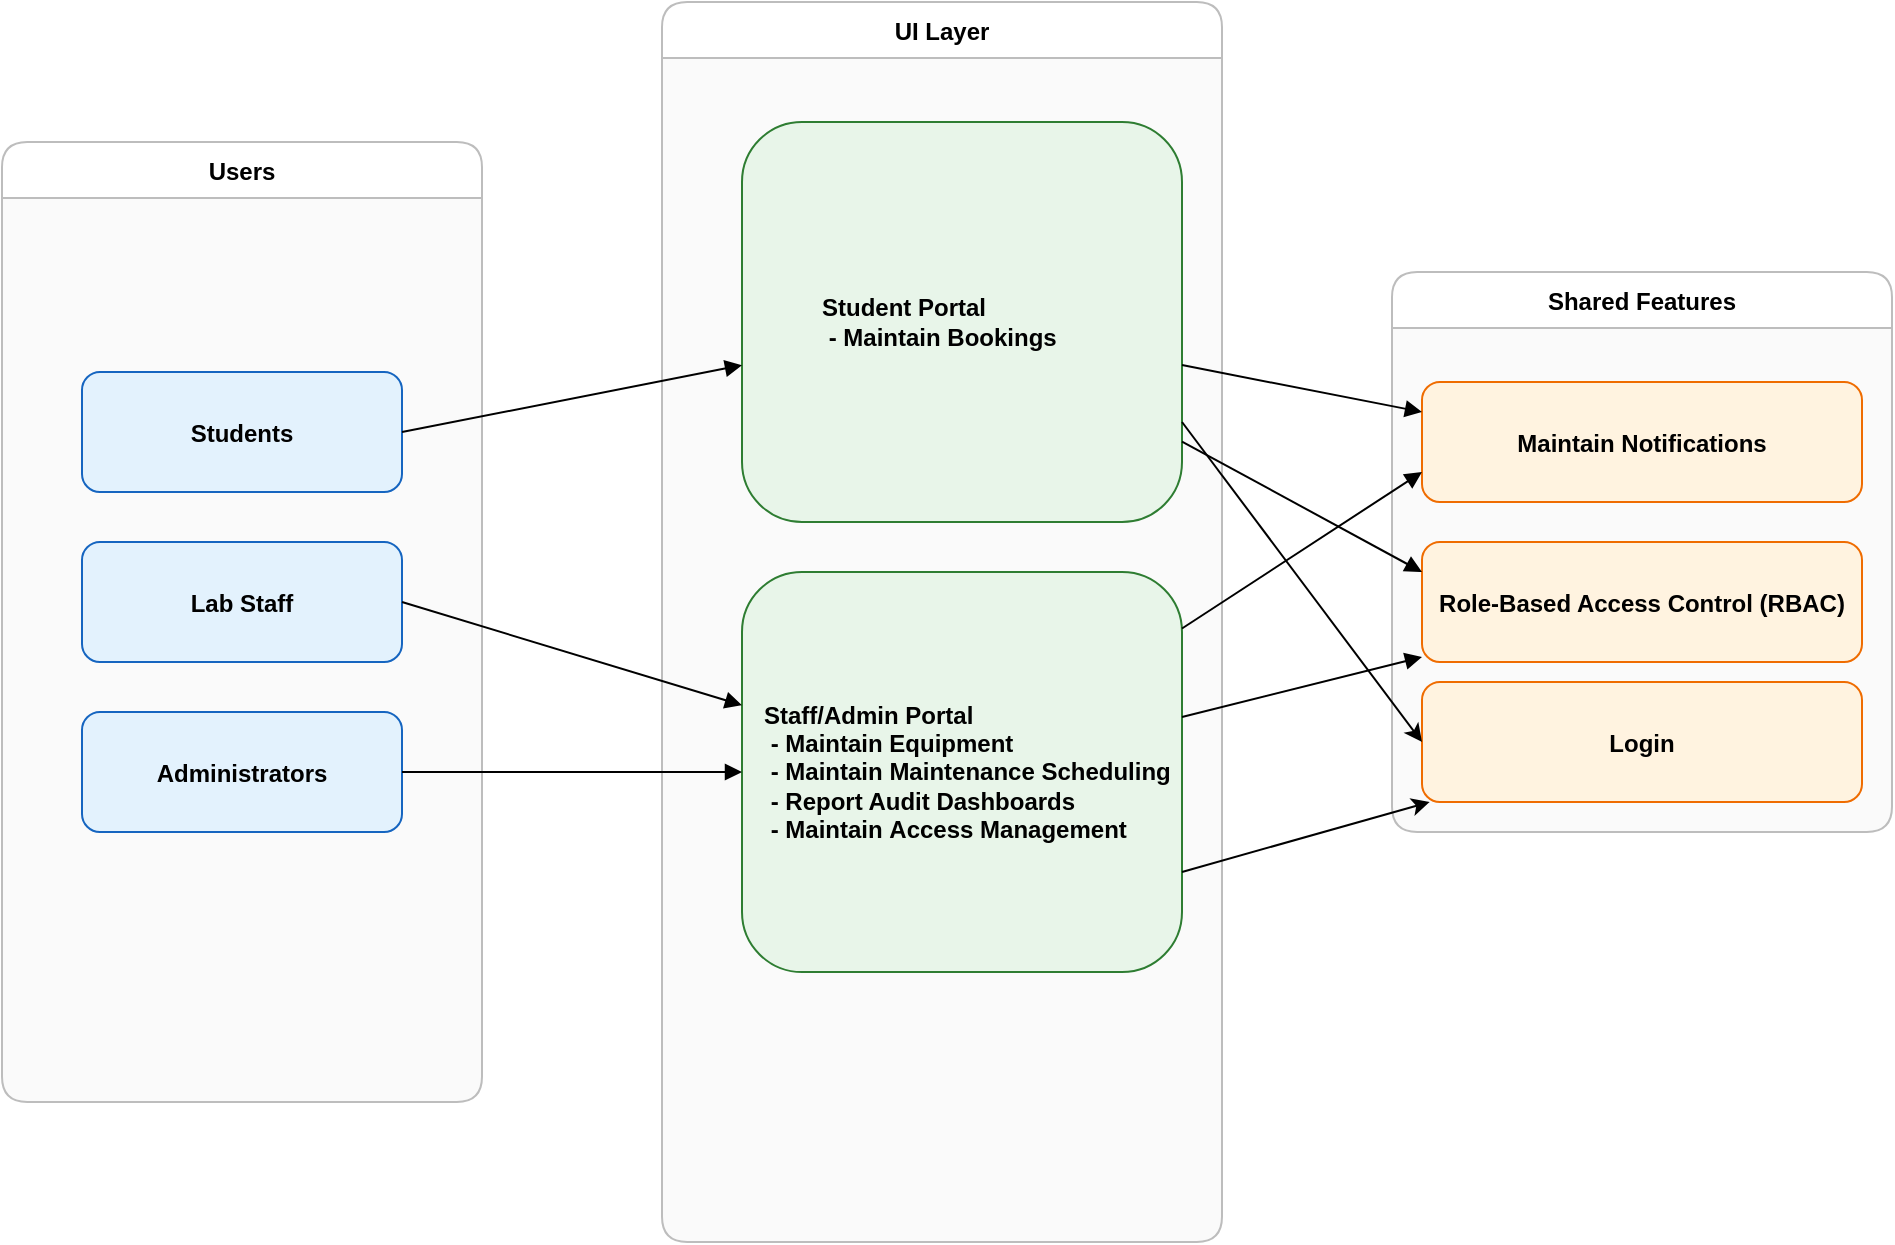 <mxfile>
    <diagram name="UI Layer Decomposition" id="0">
        <mxGraphModel dx="801" dy="747" grid="1" gridSize="10" guides="1" tooltips="1" connect="1" arrows="1" fold="1" page="1" pageScale="1" pageWidth="1100" pageHeight="850" math="0" shadow="0">
            <root>
                <mxCell id="0"/>
                <mxCell id="1" parent="0"/>
                <mxCell id="lane_users" value="Users" style="shape=swimlane;rounded=1;horizontal=0;startSize=28;swimlaneFillColor=#FAFAFA;strokeColor=#BDBDBD;fontStyle=1;rotation=90;" parent="1" vertex="1">
                    <mxGeometry x="-60" y="240" width="480" height="240" as="geometry"/>
                </mxCell>
                <mxCell id="actor_students" value="Students" style="shape=rectangle;rounded=1;fillColor=#E3F2FD;strokeColor=#1565C0;fontStyle=1;" parent="lane_users" vertex="1">
                    <mxGeometry x="160" y="-5" width="160" height="60" as="geometry"/>
                </mxCell>
                <mxCell id="actor_staff" value="Lab Staff" style="shape=rectangle;rounded=1;fillColor=#E3F2FD;strokeColor=#1565C0;fontStyle=1;" parent="lane_users" vertex="1">
                    <mxGeometry x="160" y="80" width="160" height="60" as="geometry"/>
                </mxCell>
                <mxCell id="actor_admins" value="Administrators" style="shape=rectangle;rounded=1;fillColor=#E3F2FD;strokeColor=#1565C0;fontStyle=1;" parent="lane_users" vertex="1">
                    <mxGeometry x="160" y="165" width="160" height="60" as="geometry"/>
                </mxCell>
                <mxCell id="lane_ui" value="UI Layer" style="shape=swimlane;rounded=1;horizontal=0;startSize=28;swimlaneFillColor=#FAFAFA;strokeColor=#BDBDBD;fontStyle=1;rotation=90;" parent="1" vertex="1">
                    <mxGeometry x="220" y="220" width="620" height="280" as="geometry"/>
                </mxCell>
                <mxCell id="ui_student" value="" style="shape=rectangle;rounded=1;fillColor=#E8F5E9;strokeColor=#2E7D32;fontStyle=1;align=center;" parent="lane_ui" vertex="1">
                    <mxGeometry x="210" y="-110" width="220" height="200" as="geometry"/>
                </mxCell>
                <mxCell id="ui_staffadmin" value="" style="shape=rectangle;rounded=1;fillColor=#E8F5E9;strokeColor=#2E7D32;fontStyle=1;" parent="lane_ui" vertex="1">
                    <mxGeometry x="210" y="115" width="220" height="200" as="geometry"/>
                </mxCell>
                <mxCell id="3" value="&lt;span style=&quot;color: rgb(0, 0, 0); font-weight: 700; text-wrap-mode: nowrap;&quot;&gt;Student Portal&lt;/span&gt;&lt;br style=&quot;color: rgb(63, 63, 63); scrollbar-color: rgb(226, 226, 226) rgb(251, 251, 251); padding: 0px; margin: 0px; font-weight: 700; text-wrap-mode: nowrap;&quot;&gt;&lt;span style=&quot;color: rgb(0, 0, 0); font-weight: 700; text-wrap-mode: nowrap;&quot;&gt;&amp;nbsp;- Maintain Bookings&lt;/span&gt;" style="text;html=1;align=left;verticalAlign=middle;whiteSpace=wrap;rounded=0;" vertex="1" parent="lane_ui">
                    <mxGeometry x="247.5" y="-50" width="145" height="80" as="geometry"/>
                </mxCell>
                <mxCell id="4" value="&lt;span style=&quot;color: rgb(0, 0, 0); font-weight: 700; text-wrap-mode: nowrap;&quot;&gt;Staff/Admin Portal&lt;/span&gt;&lt;br style=&quot;color: rgb(63, 63, 63); scrollbar-color: rgb(226, 226, 226) rgb(251, 251, 251); padding: 0px; margin: 0px; font-weight: 700; text-wrap-mode: nowrap;&quot;&gt;&lt;span style=&quot;color: rgb(0, 0, 0); font-weight: 700; text-wrap-mode: nowrap;&quot;&gt;&amp;nbsp;- Maintain Equipment&lt;/span&gt;&lt;br style=&quot;color: rgb(63, 63, 63); scrollbar-color: rgb(226, 226, 226) rgb(251, 251, 251); padding: 0px; margin: 0px; font-weight: 700; text-wrap-mode: nowrap;&quot;&gt;&lt;span style=&quot;color: rgb(0, 0, 0); font-weight: 700; text-wrap-mode: nowrap;&quot;&gt;&amp;nbsp;- Maintain&lt;/span&gt;&lt;b&gt;&lt;span style=&quot;color: rgb(0, 0, 0); text-wrap-mode: nowrap;&quot;&gt;&amp;nbsp;&lt;/span&gt;&lt;span style=&quot;color: rgb(0, 0, 0); text-align: center; text-wrap-mode: nowrap;&quot;&gt;Maintenance Scheduling&lt;/span&gt;&lt;/b&gt;&lt;br style=&quot;color: rgb(63, 63, 63); scrollbar-color: rgb(226, 226, 226) rgb(251, 251, 251); padding: 0px; margin: 0px; font-weight: 700; text-wrap-mode: nowrap;&quot;&gt;&lt;span style=&quot;color: rgb(0, 0, 0); font-weight: 700; text-wrap-mode: nowrap;&quot;&gt;&amp;nbsp;- Report Audit Dashboards&lt;/span&gt;&lt;div&gt;&lt;b&gt;&lt;font color=&quot;#000000&quot;&gt;&lt;span style=&quot;text-wrap-mode: nowrap;&quot;&gt;&amp;nbsp;- Maintain&amp;nbsp;&lt;/span&gt;&lt;/font&gt;&lt;span style=&quot;color: rgb(0, 0, 0); text-align: center; text-wrap-mode: nowrap; background-color: transparent;&quot;&gt;Access Management&lt;/span&gt;&lt;/b&gt;&lt;/div&gt;" style="text;html=1;align=left;verticalAlign=middle;whiteSpace=wrap;rounded=0;" vertex="1" parent="lane_ui">
                    <mxGeometry x="219" y="180" width="222.5" height="70" as="geometry"/>
                </mxCell>
                <mxCell id="lane_shared" value="Shared Features" style="shape=swimlane;rounded=1;horizontal=0;startSize=28;swimlaneFillColor=#FAFAFA;strokeColor=#BDBDBD;fontStyle=1;rotation=90;" parent="1" vertex="1">
                    <mxGeometry x="740" y="200" width="280" height="250" as="geometry"/>
                </mxCell>
                <mxCell id="feat_notifications" value="Maintain Notifications" style="shape=rectangle;rounded=1;fillColor=#FFF3E0;strokeColor=#EF6C00;fontStyle=1;" parent="lane_shared" vertex="1">
                    <mxGeometry x="30" y="40" width="220" height="60" as="geometry"/>
                </mxCell>
                <mxCell id="feat_rbac" value="Role-Based Access Control (RBAC)" style="shape=rectangle;rounded=1;fillColor=#FFF3E0;strokeColor=#EF6C00;fontStyle=1;" parent="lane_shared" vertex="1">
                    <mxGeometry x="30" y="120" width="220" height="60" as="geometry"/>
                </mxCell>
                <mxCell id="5" value="Login" style="shape=rectangle;rounded=1;fillColor=#FFF3E0;strokeColor=#EF6C00;fontStyle=1;" vertex="1" parent="lane_shared">
                    <mxGeometry x="30" y="190" width="220" height="60" as="geometry"/>
                </mxCell>
                <mxCell id="e1" style="endArrow=block;edgeStyle=none;exitX=1;exitY=0.5;exitDx=0;exitDy=0;" parent="1" source="actor_students" target="ui_student" edge="1">
                    <mxGeometry relative="1" as="geometry"/>
                </mxCell>
                <mxCell id="e2" style="endArrow=block;edgeStyle=none;exitX=1;exitY=0.5;exitDx=0;exitDy=0;" parent="1" source="actor_staff" target="ui_staffadmin" edge="1">
                    <mxGeometry relative="1" as="geometry"/>
                </mxCell>
                <mxCell id="e3" style="endArrow=block;edgeStyle=none;" parent="1" source="actor_admins" target="ui_staffadmin" edge="1">
                    <mxGeometry relative="1" as="geometry"/>
                </mxCell>
                <mxCell id="e4" style="endArrow=block;edgeStyle=none;entryX=0;entryY=0.25;entryDx=0;entryDy=0;" parent="1" source="ui_student" target="feat_notifications" edge="1">
                    <mxGeometry relative="1" as="geometry"/>
                </mxCell>
                <mxCell id="e5" style="endArrow=block;edgeStyle=none;entryX=0;entryY=0.75;entryDx=0;entryDy=0;" parent="1" source="ui_staffadmin" target="feat_notifications" edge="1">
                    <mxGeometry relative="1" as="geometry"/>
                </mxCell>
                <mxCell id="e6" style="endArrow=block;edgeStyle=none;entryX=0;entryY=0.25;entryDx=0;entryDy=0;" parent="1" source="ui_student" target="feat_rbac" edge="1">
                    <mxGeometry relative="1" as="geometry"/>
                </mxCell>
                <mxCell id="e7" style="endArrow=block;edgeStyle=none;" parent="1" source="ui_staffadmin" target="feat_rbac" edge="1">
                    <mxGeometry relative="1" as="geometry"/>
                </mxCell>
                <mxCell id="6" style="edgeStyle=none;html=1;exitX=1;exitY=0.75;exitDx=0;exitDy=0;entryX=0;entryY=0.5;entryDx=0;entryDy=0;" edge="1" parent="1" source="ui_student" target="5">
                    <mxGeometry relative="1" as="geometry"/>
                </mxCell>
                <mxCell id="7" style="edgeStyle=none;html=1;exitX=1;exitY=0.75;exitDx=0;exitDy=0;" edge="1" parent="1" source="ui_staffadmin" target="5">
                    <mxGeometry relative="1" as="geometry"/>
                </mxCell>
            </root>
        </mxGraphModel>
    </diagram>
</mxfile>